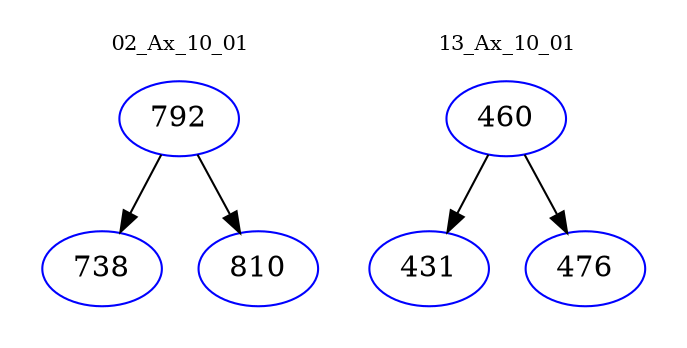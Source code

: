 digraph{
subgraph cluster_0 {
color = white
label = "02_Ax_10_01";
fontsize=10;
T0_792 [label="792", color="blue"]
T0_792 -> T0_738 [color="black"]
T0_738 [label="738", color="blue"]
T0_792 -> T0_810 [color="black"]
T0_810 [label="810", color="blue"]
}
subgraph cluster_1 {
color = white
label = "13_Ax_10_01";
fontsize=10;
T1_460 [label="460", color="blue"]
T1_460 -> T1_431 [color="black"]
T1_431 [label="431", color="blue"]
T1_460 -> T1_476 [color="black"]
T1_476 [label="476", color="blue"]
}
}
